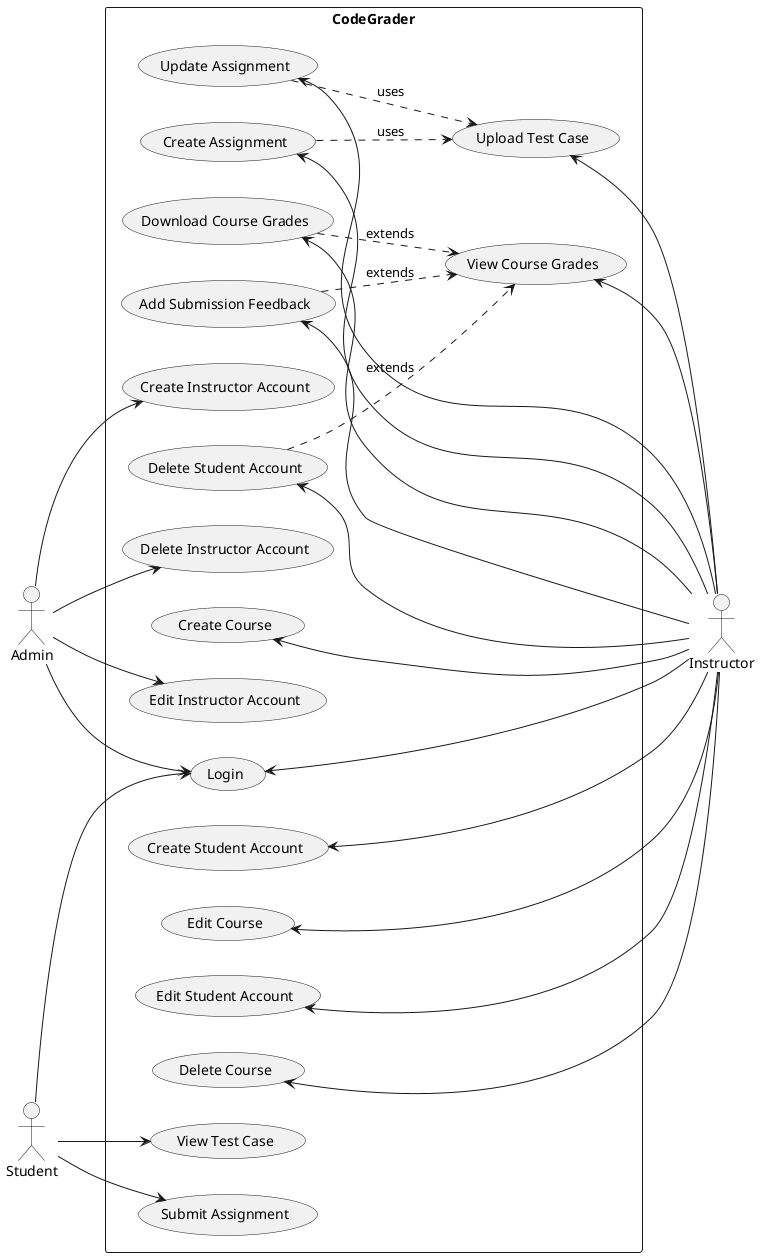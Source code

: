 @startuml Use Case Diagram
skinparam packageStyle rectangle
left to right direction

:Admin:
:Instructor:
:Student:


rectangle CodeGrader {

  (Upload Test Case)
  (Update Assignment)
  (Create Assignment)
  (View Course Grades)
  (Download Course Grades)
  (Add Submission Feedback)
  (Create Instructor Account)
  (Create Course)
  (Delete Instructor Account)
  (Login)
  (Edit Instructor Account)
  (Create Student Account)
  (Edit Course)
  (Edit Student Account)
  (Delete Student Account)
  (Delete Course)
  (Submit Assignment)
  (View Test Case)




  (Download Course Grades) ..> (View Course Grades) : extends

  (Add Submission Feedback) ..> (View Course Grades) : extends

  (Delete Student Account) ..> (View Course Grades) : extends

  (Create Assignment) ..> (Upload Test Case) : uses
  (Update Assignment) ..> (Upload Test Case) : uses

}



:Admin: --> (Login)
:Admin: --> (Create Instructor Account)
:Admin: --> (Delete Instructor Account)
:Admin: --> (Edit Instructor Account)

(Login) <-- :Instructor:
(Create Course) <-- :Instructor:
(Create Student Account) <-- :Instructor:
(Upload Test Case) <-- :Instructor:
(Create Assignment) <-- :Instructor:
(Update Assignment) <-- :Instructor:
(View Course Grades) <-- :Instructor:
(Download Course Grades) <-- :Instructor:
(Add Submission Feedback) <-- :Instructor:
(Edit Course) <-- :Instructor:
(Delete Course) <-- :Instructor:
(Delete Student Account) <-- :Instructor:
(Edit Student Account) <-- :Instructor:

:Student: --> (Login)
:Student: --> (Submit Assignment)
:Student: --> (View Test Case)



@enduml
